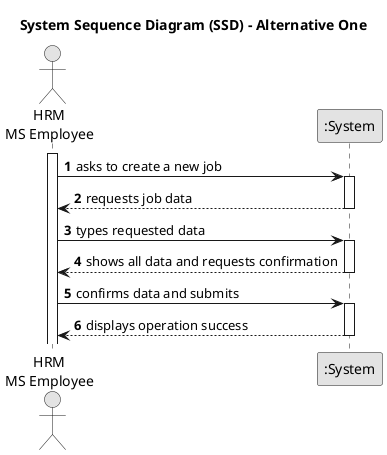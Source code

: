     @startuml
skinparam monochrome true
skinparam packageStyle rectangle
skinparam shadowing false

title System Sequence Diagram (SSD) - Alternative One

autonumber

actor "HRM\nMS Employee" as Employee
participant ":System" as System

activate Employee

    Employee -> System : asks to create a new job
    activate System

        System --> Employee : requests job data
    deactivate System

    Employee -> System : types requested data
    activate System

        System --> Employee : shows all data and requests confirmation
    deactivate System

    Employee -> System : confirms data and submits
    activate System

        System --> Employee : displays operation success
    deactivate System

@enduml